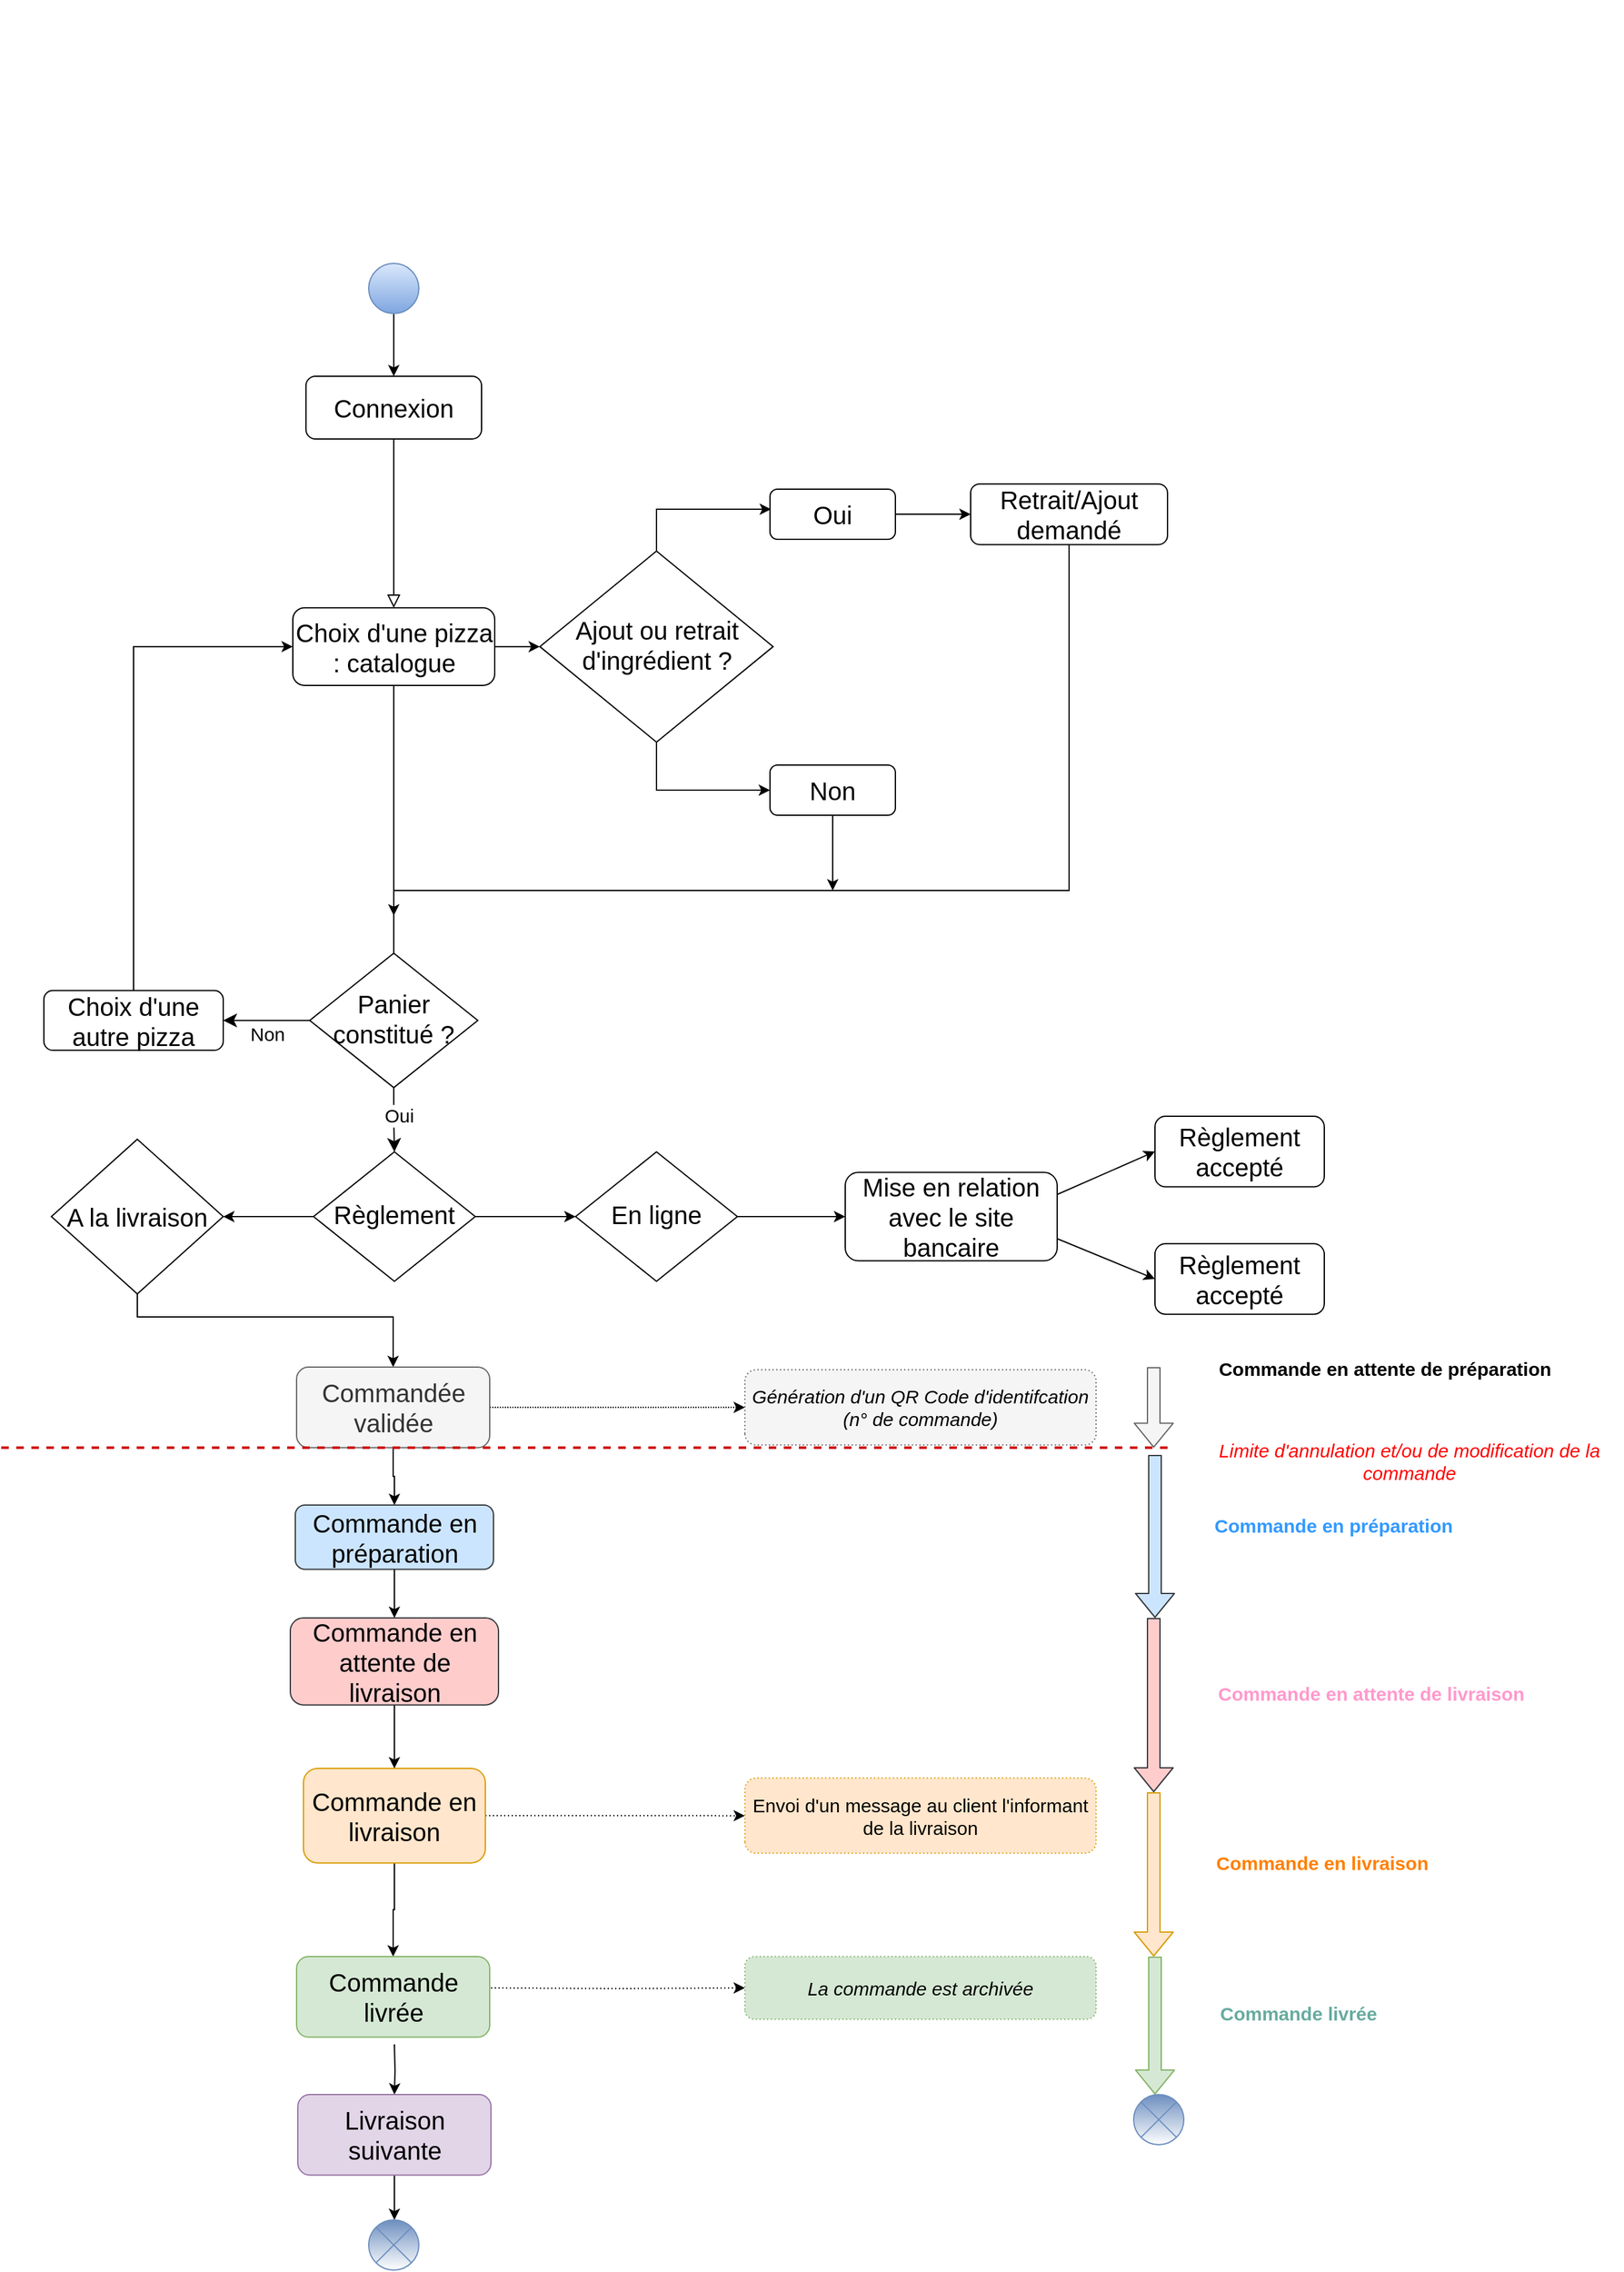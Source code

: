 <mxfile version="13.1.14" type="github">
  <diagram id="C5RBs43oDa-KdzZeNtuy" name="Page-1">
    <mxGraphModel dx="2178" dy="1926" grid="1" gridSize="10" guides="1" tooltips="1" connect="1" arrows="1" fold="1" page="1" pageScale="1" pageWidth="827" pageHeight="1169" math="0" shadow="0">
      <root>
        <mxCell id="WIyWlLk6GJQsqaUBKTNV-0" />
        <mxCell id="WIyWlLk6GJQsqaUBKTNV-1" parent="WIyWlLk6GJQsqaUBKTNV-0" />
        <mxCell id="WIyWlLk6GJQsqaUBKTNV-2" value="" style="rounded=0;html=1;jettySize=auto;orthogonalLoop=1;fontSize=11;endArrow=none;endFill=0;endSize=8;strokeWidth=1;shadow=0;labelBackgroundColor=none;edgeStyle=orthogonalEdgeStyle;" parent="WIyWlLk6GJQsqaUBKTNV-1" source="WIyWlLk6GJQsqaUBKTNV-3" target="WIyWlLk6GJQsqaUBKTNV-6" edge="1">
          <mxGeometry relative="1" as="geometry" />
        </mxCell>
        <mxCell id="Fh5ID8DqyuNmly4tTI_g-8" value="" style="edgeStyle=orthogonalEdgeStyle;rounded=0;orthogonalLoop=1;jettySize=auto;html=1;entryX=0;entryY=0.5;entryDx=0;entryDy=0;" parent="WIyWlLk6GJQsqaUBKTNV-1" source="WIyWlLk6GJQsqaUBKTNV-3" target="Fh5ID8DqyuNmly4tTI_g-9" edge="1">
          <mxGeometry relative="1" as="geometry">
            <mxPoint x="320" y="110" as="targetPoint" />
          </mxGeometry>
        </mxCell>
        <mxCell id="WIyWlLk6GJQsqaUBKTNV-3" value="&lt;font style=&quot;font-size: 20px&quot;&gt;Choix d&#39;une pizza : catalogue&lt;/font&gt;" style="rounded=1;whiteSpace=wrap;html=1;fontSize=12;glass=0;strokeWidth=1;shadow=0;aspect=fixed;" parent="WIyWlLk6GJQsqaUBKTNV-1" vertex="1">
          <mxGeometry x="139.5" y="154.68" width="161" height="61.78" as="geometry" />
        </mxCell>
        <mxCell id="WIyWlLk6GJQsqaUBKTNV-4" value="" style="rounded=0;html=1;jettySize=auto;orthogonalLoop=1;fontSize=11;endArrow=classic;endFill=1;endSize=8;strokeWidth=1;shadow=0;labelBackgroundColor=none;edgeStyle=orthogonalEdgeStyle;" parent="WIyWlLk6GJQsqaUBKTNV-1" source="WIyWlLk6GJQsqaUBKTNV-6" target="WIyWlLk6GJQsqaUBKTNV-10" edge="1">
          <mxGeometry y="20" relative="1" as="geometry">
            <mxPoint as="offset" />
          </mxGeometry>
        </mxCell>
        <mxCell id="G-hIVbg5v9CWW5Yy8Wli-1" value="&lt;font style=&quot;font-size: 15px&quot;&gt;Oui&lt;/font&gt;" style="text;html=1;align=center;verticalAlign=middle;resizable=0;points=[];labelBackgroundColor=#ffffff;" parent="WIyWlLk6GJQsqaUBKTNV-4" vertex="1" connectable="0">
          <mxGeometry x="-0.15" y="4" relative="1" as="geometry">
            <mxPoint as="offset" />
          </mxGeometry>
        </mxCell>
        <mxCell id="WIyWlLk6GJQsqaUBKTNV-5" value="&lt;font style=&quot;font-size: 15px&quot;&gt;Non&lt;/font&gt;" style="edgeStyle=orthogonalEdgeStyle;rounded=0;html=1;jettySize=auto;orthogonalLoop=1;fontSize=11;endArrow=classic;endFill=1;endSize=8;strokeWidth=1;shadow=0;labelBackgroundColor=none;" parent="WIyWlLk6GJQsqaUBKTNV-1" source="WIyWlLk6GJQsqaUBKTNV-6" target="WIyWlLk6GJQsqaUBKTNV-7" edge="1">
          <mxGeometry y="10" relative="1" as="geometry">
            <mxPoint as="offset" />
          </mxGeometry>
        </mxCell>
        <mxCell id="WIyWlLk6GJQsqaUBKTNV-6" value="&lt;font style=&quot;font-size: 20px&quot;&gt;Panier constitué ?&lt;/font&gt;" style="rhombus;whiteSpace=wrap;html=1;shadow=0;fontFamily=Helvetica;fontSize=12;align=center;strokeWidth=1;spacing=6;spacingTop=-4;aspect=fixed;" parent="WIyWlLk6GJQsqaUBKTNV-1" vertex="1">
          <mxGeometry x="153" y="430" width="134" height="107.2" as="geometry" />
        </mxCell>
        <mxCell id="Fh5ID8DqyuNmly4tTI_g-40" style="edgeStyle=orthogonalEdgeStyle;rounded=0;orthogonalLoop=1;jettySize=auto;html=1;exitX=0.5;exitY=0;exitDx=0;exitDy=0;entryX=0;entryY=0.5;entryDx=0;entryDy=0;" parent="WIyWlLk6GJQsqaUBKTNV-1" source="WIyWlLk6GJQsqaUBKTNV-7" target="WIyWlLk6GJQsqaUBKTNV-3" edge="1">
          <mxGeometry relative="1" as="geometry" />
        </mxCell>
        <mxCell id="WIyWlLk6GJQsqaUBKTNV-7" value="&lt;font style=&quot;font-size: 20px&quot;&gt;Choix d&#39;une autre pizza&lt;/font&gt;" style="rounded=1;whiteSpace=wrap;html=1;fontSize=12;glass=0;strokeWidth=1;shadow=0;aspect=fixed;" parent="WIyWlLk6GJQsqaUBKTNV-1" vertex="1">
          <mxGeometry x="-59" y="459.8" width="143" height="47.59" as="geometry" />
        </mxCell>
        <mxCell id="MHTNPu9FD_tJbpRzddWY-10" value="" style="edgeStyle=orthogonalEdgeStyle;rounded=0;orthogonalLoop=1;jettySize=auto;html=1;endArrow=classic;endFill=1;" parent="WIyWlLk6GJQsqaUBKTNV-1" source="WIyWlLk6GJQsqaUBKTNV-10" target="G-hIVbg5v9CWW5Yy8Wli-9" edge="1">
          <mxGeometry relative="1" as="geometry" />
        </mxCell>
        <mxCell id="MHTNPu9FD_tJbpRzddWY-14" value="" style="edgeStyle=orthogonalEdgeStyle;rounded=0;orthogonalLoop=1;jettySize=auto;html=1;endArrow=classic;endFill=1;" parent="WIyWlLk6GJQsqaUBKTNV-1" source="WIyWlLk6GJQsqaUBKTNV-10" target="MHTNPu9FD_tJbpRzddWY-13" edge="1">
          <mxGeometry relative="1" as="geometry" />
        </mxCell>
        <mxCell id="WIyWlLk6GJQsqaUBKTNV-10" value="&lt;font style=&quot;font-size: 20px&quot;&gt;Règlement&lt;/font&gt;" style="rhombus;whiteSpace=wrap;html=1;shadow=0;fontFamily=Helvetica;fontSize=12;align=center;strokeWidth=1;spacing=6;spacingTop=-4;aspect=fixed;" parent="WIyWlLk6GJQsqaUBKTNV-1" vertex="1">
          <mxGeometry x="156" y="588.4" width="129" height="103.2" as="geometry" />
        </mxCell>
        <mxCell id="MHTNPu9FD_tJbpRzddWY-13" value="&lt;font style=&quot;font-size: 20px&quot;&gt;En ligne&lt;/font&gt;" style="rhombus;whiteSpace=wrap;html=1;shadow=0;fontFamily=Helvetica;fontSize=12;align=center;strokeWidth=1;spacing=6;spacingTop=-4;aspect=fixed;" parent="WIyWlLk6GJQsqaUBKTNV-1" vertex="1">
          <mxGeometry x="365" y="588.4" width="129" height="103.2" as="geometry" />
        </mxCell>
        <mxCell id="Fh5ID8DqyuNmly4tTI_g-0" value="&lt;font style=&quot;font-size: 20px&quot;&gt;Connexion&lt;/font&gt;" style="rounded=1;whiteSpace=wrap;html=1;fontSize=12;glass=0;strokeWidth=1;shadow=0;" parent="WIyWlLk6GJQsqaUBKTNV-1" vertex="1">
          <mxGeometry x="150" y="-30" width="140" height="50" as="geometry" />
        </mxCell>
        <mxCell id="Fh5ID8DqyuNmly4tTI_g-6" value="" style="rounded=0;html=1;jettySize=auto;orthogonalLoop=1;fontSize=11;endArrow=block;endFill=0;endSize=8;strokeWidth=1;shadow=0;labelBackgroundColor=none;edgeStyle=orthogonalEdgeStyle;exitX=0.5;exitY=1;exitDx=0;exitDy=0;" parent="WIyWlLk6GJQsqaUBKTNV-1" source="Fh5ID8DqyuNmly4tTI_g-0" target="WIyWlLk6GJQsqaUBKTNV-3" edge="1">
          <mxGeometry y="20" relative="1" as="geometry">
            <mxPoint as="offset" />
            <mxPoint x="260" y="60" as="sourcePoint" />
            <mxPoint x="260" y="100" as="targetPoint" />
          </mxGeometry>
        </mxCell>
        <mxCell id="Fh5ID8DqyuNmly4tTI_g-59" style="edgeStyle=orthogonalEdgeStyle;rounded=0;orthogonalLoop=1;jettySize=auto;html=1;exitX=0.5;exitY=0;exitDx=0;exitDy=0;entryX=0.008;entryY=0.4;entryDx=0;entryDy=0;entryPerimeter=0;startArrow=none;startFill=0;endArrow=classic;endFill=1;" parent="WIyWlLk6GJQsqaUBKTNV-1" source="Fh5ID8DqyuNmly4tTI_g-9" target="Fh5ID8DqyuNmly4tTI_g-49" edge="1">
          <mxGeometry relative="1" as="geometry" />
        </mxCell>
        <mxCell id="MHTNPu9FD_tJbpRzddWY-9" style="edgeStyle=orthogonalEdgeStyle;rounded=0;orthogonalLoop=1;jettySize=auto;html=1;entryX=0;entryY=0.5;entryDx=0;entryDy=0;endArrow=classic;endFill=1;exitX=0.5;exitY=1;exitDx=0;exitDy=0;" parent="WIyWlLk6GJQsqaUBKTNV-1" source="Fh5ID8DqyuNmly4tTI_g-9" target="MHTNPu9FD_tJbpRzddWY-7" edge="1">
          <mxGeometry relative="1" as="geometry">
            <Array as="points">
              <mxPoint x="429" y="300" />
            </Array>
          </mxGeometry>
        </mxCell>
        <mxCell id="Fh5ID8DqyuNmly4tTI_g-9" value="&lt;font style=&quot;font-size: 20px&quot;&gt;Ajout ou retrait d&#39;ingrédient ?&lt;/font&gt;" style="rhombus;whiteSpace=wrap;html=1;shadow=0;fontFamily=Helvetica;fontSize=12;align=center;strokeWidth=1;spacing=6;spacingTop=-4;aspect=fixed;" parent="WIyWlLk6GJQsqaUBKTNV-1" vertex="1">
          <mxGeometry x="336.5" y="109.41" width="186" height="152.32" as="geometry" />
        </mxCell>
        <mxCell id="Fh5ID8DqyuNmly4tTI_g-27" style="edgeStyle=orthogonalEdgeStyle;rounded=0;orthogonalLoop=1;jettySize=auto;html=1;exitX=1;exitY=0.5;exitDx=0;exitDy=0;" parent="WIyWlLk6GJQsqaUBKTNV-1" source="Fh5ID8DqyuNmly4tTI_g-49" target="Fh5ID8DqyuNmly4tTI_g-26" edge="1">
          <mxGeometry relative="1" as="geometry">
            <mxPoint x="416" y="40" as="sourcePoint" />
          </mxGeometry>
        </mxCell>
        <mxCell id="oFlW-LLwgpKPKaPshYfy-18" value="" style="edgeStyle=orthogonalEdgeStyle;rounded=0;orthogonalLoop=1;jettySize=auto;html=1;startArrow=none;startFill=0;endArrow=classic;endFill=1;" edge="1" parent="WIyWlLk6GJQsqaUBKTNV-1" source="Fh5ID8DqyuNmly4tTI_g-26">
          <mxGeometry relative="1" as="geometry">
            <mxPoint x="220" y="400" as="targetPoint" />
            <Array as="points">
              <mxPoint x="758" y="380" />
              <mxPoint x="220" y="380" />
            </Array>
          </mxGeometry>
        </mxCell>
        <mxCell id="Fh5ID8DqyuNmly4tTI_g-26" value="&lt;font style=&quot;font-size: 20px&quot;&gt;Retrait/Ajout demandé&lt;/font&gt;" style="rounded=1;whiteSpace=wrap;html=1;fontSize=12;glass=0;strokeWidth=1;shadow=0;align=center;aspect=fixed;" parent="WIyWlLk6GJQsqaUBKTNV-1" vertex="1">
          <mxGeometry x="680" y="55.82" width="157" height="48.37" as="geometry" />
        </mxCell>
        <mxCell id="Fh5ID8DqyuNmly4tTI_g-49" value="&lt;font style=&quot;font-size: 20px&quot;&gt;Oui&lt;/font&gt;" style="rounded=1;whiteSpace=wrap;html=1;" parent="WIyWlLk6GJQsqaUBKTNV-1" vertex="1">
          <mxGeometry x="520" y="60" width="100" height="40" as="geometry" />
        </mxCell>
        <mxCell id="G-hIVbg5v9CWW5Yy8Wli-13" value="" style="edgeStyle=orthogonalEdgeStyle;rounded=0;orthogonalLoop=1;jettySize=auto;html=1;" parent="WIyWlLk6GJQsqaUBKTNV-1" source="G-hIVbg5v9CWW5Yy8Wli-2" target="G-hIVbg5v9CWW5Yy8Wli-12" edge="1">
          <mxGeometry relative="1" as="geometry" />
        </mxCell>
        <mxCell id="MHTNPu9FD_tJbpRzddWY-20" value="" style="edgeStyle=orthogonalEdgeStyle;rounded=0;orthogonalLoop=1;jettySize=auto;html=1;endArrow=classic;endFill=1;entryX=0.5;entryY=0;entryDx=0;entryDy=0;dashed=1;dashPattern=1 1;" parent="WIyWlLk6GJQsqaUBKTNV-1" source="G-hIVbg5v9CWW5Yy8Wli-2" target="MHTNPu9FD_tJbpRzddWY-18" edge="1">
          <mxGeometry relative="1" as="geometry">
            <mxPoint x="394" y="742.13" as="targetPoint" />
          </mxGeometry>
        </mxCell>
        <mxCell id="G-hIVbg5v9CWW5Yy8Wli-12" value="&lt;font style=&quot;font-size: 20px&quot;&gt;Commande en préparation&lt;/font&gt;" style="rounded=1;whiteSpace=wrap;html=1;direction=north;fillColor=#cce5ff;strokeColor=#36393d;aspect=fixed;" parent="WIyWlLk6GJQsqaUBKTNV-1" vertex="1">
          <mxGeometry x="141.5" y="870" width="158" height="51.28" as="geometry" />
        </mxCell>
        <mxCell id="P_ejqXxA3MmKmbAG34VU-17" value="" style="edgeStyle=orthogonalEdgeStyle;rounded=0;orthogonalLoop=1;jettySize=auto;html=1;strokeWidth=1;fontColor=#9AC7BF;" parent="WIyWlLk6GJQsqaUBKTNV-1" source="P_ejqXxA3MmKmbAG34VU-9" target="P_ejqXxA3MmKmbAG34VU-16" edge="1">
          <mxGeometry relative="1" as="geometry" />
        </mxCell>
        <mxCell id="P_ejqXxA3MmKmbAG34VU-9" value="&lt;font style=&quot;font-size: 20px&quot;&gt;Commande en attente de livraison&lt;/font&gt;" style="rounded=1;whiteSpace=wrap;html=1;direction=north;fillColor=#ffcccc;strokeColor=#36393d;aspect=fixed;" parent="WIyWlLk6GJQsqaUBKTNV-1" vertex="1">
          <mxGeometry x="137.5" y="960" width="166" height="69.32" as="geometry" />
        </mxCell>
        <mxCell id="P_ejqXxA3MmKmbAG34VU-21" value="" style="edgeStyle=orthogonalEdgeStyle;rounded=0;orthogonalLoop=1;jettySize=auto;html=1;strokeWidth=1;fontColor=#FF8000;entryX=1;entryY=0.5;entryDx=0;entryDy=0;" parent="WIyWlLk6GJQsqaUBKTNV-1" source="P_ejqXxA3MmKmbAG34VU-16" target="oFlW-LLwgpKPKaPshYfy-24" edge="1">
          <mxGeometry relative="1" as="geometry">
            <mxPoint x="220.429" y="1210" as="targetPoint" />
          </mxGeometry>
        </mxCell>
        <mxCell id="SvVdULVF1Hvvb6DCQOAH-1" value="" style="edgeStyle=orthogonalEdgeStyle;rounded=0;orthogonalLoop=1;jettySize=auto;html=1;dashed=1;dashPattern=1 2;" parent="WIyWlLk6GJQsqaUBKTNV-1" source="P_ejqXxA3MmKmbAG34VU-16" target="SvVdULVF1Hvvb6DCQOAH-0" edge="1">
          <mxGeometry relative="1" as="geometry" />
        </mxCell>
        <mxCell id="oFlW-LLwgpKPKaPshYfy-23" style="edgeStyle=orthogonalEdgeStyle;rounded=0;orthogonalLoop=1;jettySize=auto;html=1;startArrow=classic;startFill=1;endArrow=none;endFill=0;exitX=1;exitY=0.5;exitDx=0;exitDy=0;" edge="1" parent="WIyWlLk6GJQsqaUBKTNV-1" source="P_ejqXxA3MmKmbAG34VU-9" target="G-hIVbg5v9CWW5Yy8Wli-12">
          <mxGeometry relative="1" as="geometry">
            <mxPoint x="221" y="950" as="sourcePoint" />
          </mxGeometry>
        </mxCell>
        <mxCell id="P_ejqXxA3MmKmbAG34VU-16" value="&lt;font style=&quot;font-size: 20px&quot;&gt;Commande en livraison&lt;/font&gt;" style="rounded=1;whiteSpace=wrap;html=1;direction=north;fillColor=#ffe6cc;strokeColor=#d79b00;aspect=fixed;" parent="WIyWlLk6GJQsqaUBKTNV-1" vertex="1">
          <mxGeometry x="148" y="1080" width="145" height="75.32" as="geometry" />
        </mxCell>
        <mxCell id="SvVdULVF1Hvvb6DCQOAH-0" value="&lt;span style=&quot;font-size: 15px&quot;&gt;Envoi d&#39;un message au client l&#39;informant de la livraison&lt;/span&gt;" style="rounded=1;whiteSpace=wrap;html=1;direction=north;fillColor=#ffe6cc;strokeColor=#d79b00;dashed=1;dashPattern=1 2;" parent="WIyWlLk6GJQsqaUBKTNV-1" vertex="1">
          <mxGeometry x="500" y="1087.66" width="280" height="60" as="geometry" />
        </mxCell>
        <mxCell id="SvVdULVF1Hvvb6DCQOAH-3" value="" style="edgeStyle=orthogonalEdgeStyle;rounded=0;orthogonalLoop=1;jettySize=auto;html=1;dashed=1;dashPattern=1 2;" parent="WIyWlLk6GJQsqaUBKTNV-1" target="SvVdULVF1Hvvb6DCQOAH-2" edge="1">
          <mxGeometry relative="1" as="geometry">
            <mxPoint x="297.5" y="1255" as="sourcePoint" />
          </mxGeometry>
        </mxCell>
        <mxCell id="SvVdULVF1Hvvb6DCQOAH-6" value="" style="edgeStyle=orthogonalEdgeStyle;rounded=0;orthogonalLoop=1;jettySize=auto;html=1;fontColor=#E6D0DE;" parent="WIyWlLk6GJQsqaUBKTNV-1" target="SvVdULVF1Hvvb6DCQOAH-5" edge="1">
          <mxGeometry relative="1" as="geometry">
            <mxPoint x="220.5" y="1300" as="sourcePoint" />
          </mxGeometry>
        </mxCell>
        <mxCell id="SvVdULVF1Hvvb6DCQOAH-7" value="" style="edgeStyle=orthogonalEdgeStyle;rounded=0;orthogonalLoop=1;jettySize=auto;html=1;fontColor=#E6D0DE;" parent="WIyWlLk6GJQsqaUBKTNV-1" source="SvVdULVF1Hvvb6DCQOAH-5" edge="1">
          <mxGeometry relative="1" as="geometry">
            <mxPoint x="220.5" y="1440" as="targetPoint" />
          </mxGeometry>
        </mxCell>
        <mxCell id="SvVdULVF1Hvvb6DCQOAH-5" value="&lt;font style=&quot;font-size: 20px&quot;&gt;Livraison suivante&lt;/font&gt;" style="rounded=1;whiteSpace=wrap;html=1;direction=north;fillColor=#e1d5e7;strokeColor=#9673a6;aspect=fixed;" parent="WIyWlLk6GJQsqaUBKTNV-1" vertex="1">
          <mxGeometry x="143.5" y="1340" width="154" height="64.28" as="geometry" />
        </mxCell>
        <mxCell id="SvVdULVF1Hvvb6DCQOAH-2" value="&lt;i&gt;&lt;font style=&quot;font-size: 15px&quot;&gt;La commande est archivée&lt;/font&gt;&lt;/i&gt;" style="rounded=1;whiteSpace=wrap;html=1;direction=north;fillColor=#d5e8d4;strokeColor=#82b366;dashed=1;dashPattern=1 2;" parent="WIyWlLk6GJQsqaUBKTNV-1" vertex="1">
          <mxGeometry x="500" y="1230" width="280" height="50" as="geometry" />
        </mxCell>
        <mxCell id="oFlW-LLwgpKPKaPshYfy-2" value="" style="edgeStyle=orthogonalEdgeStyle;rounded=0;orthogonalLoop=1;jettySize=auto;html=1;entryX=1;entryY=0.5;entryDx=0;entryDy=0;" edge="1" parent="WIyWlLk6GJQsqaUBKTNV-1" source="G-hIVbg5v9CWW5Yy8Wli-9" target="G-hIVbg5v9CWW5Yy8Wli-2">
          <mxGeometry relative="1" as="geometry">
            <mxPoint x="15.5" y="781.65" as="targetPoint" />
            <Array as="points">
              <mxPoint x="15" y="720" />
              <mxPoint x="220" y="720" />
            </Array>
          </mxGeometry>
        </mxCell>
        <mxCell id="G-hIVbg5v9CWW5Yy8Wli-9" value="&lt;font style=&quot;font-size: 20px&quot;&gt;A la livraison&lt;/font&gt;" style="rhombus;whiteSpace=wrap;html=1;aspect=fixed;" parent="WIyWlLk6GJQsqaUBKTNV-1" vertex="1">
          <mxGeometry x="-53" y="578.35" width="137" height="123.3" as="geometry" />
        </mxCell>
        <mxCell id="G-hIVbg5v9CWW5Yy8Wli-20" value="&lt;font color=&quot;#ff0000&quot; style=&quot;font-size: 15px&quot;&gt;Limite d&#39;annulation et/ou de modification de la commande&lt;br&gt;&lt;/font&gt;" style="text;html=1;strokeColor=none;fillColor=none;align=center;verticalAlign=middle;whiteSpace=wrap;rounded=0;fontStyle=2;dashed=1;" parent="WIyWlLk6GJQsqaUBKTNV-1" vertex="1">
          <mxGeometry x="860" y="810" width="340" height="50" as="geometry" />
        </mxCell>
        <mxCell id="P_ejqXxA3MmKmbAG34VU-2" value="" style="edgeStyle=orthogonalEdgeStyle;rounded=0;orthogonalLoop=1;jettySize=auto;html=1;" parent="WIyWlLk6GJQsqaUBKTNV-1" source="P_ejqXxA3MmKmbAG34VU-1" target="Fh5ID8DqyuNmly4tTI_g-0" edge="1">
          <mxGeometry relative="1" as="geometry" />
        </mxCell>
        <mxCell id="P_ejqXxA3MmKmbAG34VU-1" value="" style="ellipse;whiteSpace=wrap;html=1;aspect=fixed;fillColor=#dae8fc;gradientColor=#7ea6e0;strokeColor=#6c8ebf;" parent="WIyWlLk6GJQsqaUBKTNV-1" vertex="1">
          <mxGeometry x="200" y="-120" width="40" height="40" as="geometry" />
        </mxCell>
        <mxCell id="P_ejqXxA3MmKmbAG34VU-4" value="" style="shape=flexArrow;endArrow=classic;html=1;fillColor=#cce5ff;strokeColor=#36393d;" parent="WIyWlLk6GJQsqaUBKTNV-1" edge="1">
          <mxGeometry width="50" height="50" relative="1" as="geometry">
            <mxPoint x="827" y="830" as="sourcePoint" />
            <mxPoint x="827" y="960" as="targetPoint" />
          </mxGeometry>
        </mxCell>
        <mxCell id="P_ejqXxA3MmKmbAG34VU-5" value="&lt;font style=&quot;font-size: 15px&quot;&gt;Commande en attente de préparation&lt;/font&gt;" style="text;html=1;align=center;verticalAlign=middle;resizable=0;points=[];labelBackgroundColor=#ffffff;rotation=0;fontStyle=1" parent="P_ejqXxA3MmKmbAG34VU-4" vertex="1" connectable="0">
          <mxGeometry x="-0.73" y="4" relative="1" as="geometry">
            <mxPoint x="179" y="-86.87" as="offset" />
          </mxGeometry>
        </mxCell>
        <mxCell id="P_ejqXxA3MmKmbAG34VU-11" value="" style="shape=flexArrow;endArrow=classic;html=1;fillColor=#f5f5f5;strokeColor=#666666;" parent="WIyWlLk6GJQsqaUBKTNV-1" edge="1">
          <mxGeometry width="50" height="50" relative="1" as="geometry">
            <mxPoint x="826" y="760" as="sourcePoint" />
            <mxPoint x="826" y="824.26" as="targetPoint" />
          </mxGeometry>
        </mxCell>
        <mxCell id="P_ejqXxA3MmKmbAG34VU-12" value="&lt;font style=&quot;font-size: 15px&quot;&gt;Commande en préparation&lt;/font&gt;" style="text;html=1;align=center;verticalAlign=middle;resizable=0;points=[];labelBackgroundColor=#ffffff;rotation=0;fontColor=#3399FF;fontStyle=1" parent="P_ejqXxA3MmKmbAG34VU-11" vertex="1" connectable="0">
          <mxGeometry x="-0.73" y="4" relative="1" as="geometry">
            <mxPoint x="139" y="117.07" as="offset" />
          </mxGeometry>
        </mxCell>
        <mxCell id="P_ejqXxA3MmKmbAG34VU-13" value="" style="shape=flexArrow;endArrow=classic;html=1;fillColor=#ffcccc;strokeColor=#36393d;" parent="WIyWlLk6GJQsqaUBKTNV-1" edge="1">
          <mxGeometry width="50" height="50" relative="1" as="geometry">
            <mxPoint x="826" y="960" as="sourcePoint" />
            <mxPoint x="826" y="1099" as="targetPoint" />
          </mxGeometry>
        </mxCell>
        <mxCell id="P_ejqXxA3MmKmbAG34VU-15" value="&lt;font style=&quot;font-size: 15px&quot;&gt;Commande en attente de livraison&lt;/font&gt;" style="text;html=1;align=center;verticalAlign=middle;resizable=0;points=[];labelBackgroundColor=#ffffff;rotation=0;fontColor=#FF99CC;fontStyle=1" parent="P_ejqXxA3MmKmbAG34VU-13" vertex="1" connectable="0">
          <mxGeometry x="0.093" y="10" relative="1" as="geometry">
            <mxPoint x="163" y="-16" as="offset" />
          </mxGeometry>
        </mxCell>
        <mxCell id="P_ejqXxA3MmKmbAG34VU-18" value="" style="shape=flexArrow;endArrow=classic;html=1;fillColor=#ffe6cc;strokeColor=#d79b00;" parent="WIyWlLk6GJQsqaUBKTNV-1" edge="1">
          <mxGeometry width="50" height="50" relative="1" as="geometry">
            <mxPoint x="826" y="1099" as="sourcePoint" />
            <mxPoint x="826" y="1230" as="targetPoint" />
          </mxGeometry>
        </mxCell>
        <mxCell id="P_ejqXxA3MmKmbAG34VU-19" value="&lt;font style=&quot;font-size: 15px&quot;&gt;Commande en livraison&lt;/font&gt;" style="text;html=1;align=center;verticalAlign=middle;resizable=0;points=[];labelBackgroundColor=#ffffff;rotation=0;fontColor=#FF8000;fontStyle=1" parent="P_ejqXxA3MmKmbAG34VU-18" vertex="1" connectable="0">
          <mxGeometry x="0.093" y="10" relative="1" as="geometry">
            <mxPoint x="124" y="-15.33" as="offset" />
          </mxGeometry>
        </mxCell>
        <mxCell id="SvVdULVF1Hvvb6DCQOAH-8" value="" style="shape=flexArrow;endArrow=classic;html=1;fillColor=#d5e8d4;strokeColor=#82b366;" parent="WIyWlLk6GJQsqaUBKTNV-1" edge="1">
          <mxGeometry width="50" height="50" relative="1" as="geometry">
            <mxPoint x="827" y="1230" as="sourcePoint" />
            <mxPoint x="827" y="1340" as="targetPoint" />
          </mxGeometry>
        </mxCell>
        <mxCell id="SvVdULVF1Hvvb6DCQOAH-9" value="&lt;font style=&quot;font-size: 15px&quot;&gt;Commande livrée&lt;/font&gt;" style="text;html=1;align=center;verticalAlign=middle;resizable=0;points=[];labelBackgroundColor=#ffffff;rotation=0;fontColor=#67AB9F;fontStyle=1" parent="SvVdULVF1Hvvb6DCQOAH-8" vertex="1" connectable="0">
          <mxGeometry x="0.093" y="10" relative="1" as="geometry">
            <mxPoint x="104" y="-15.33" as="offset" />
          </mxGeometry>
        </mxCell>
        <mxCell id="SvVdULVF1Hvvb6DCQOAH-13" value="&lt;font color=&quot;#000000&quot; style=&quot;font-size: 28px&quot;&gt;&lt;b&gt;&lt;br&gt;&lt;/b&gt;&lt;/font&gt;" style="text;html=1;strokeColor=none;fillColor=none;align=center;verticalAlign=middle;whiteSpace=wrap;rounded=0;fontColor=#FF99CC;" parent="WIyWlLk6GJQsqaUBKTNV-1" vertex="1">
          <mxGeometry x="170" y="-330" width="590" height="110" as="geometry" />
        </mxCell>
        <mxCell id="MHTNPu9FD_tJbpRzddWY-6" value="" style="endArrow=classic;html=1;exitX=0.5;exitY=1;exitDx=0;exitDy=0;" parent="WIyWlLk6GJQsqaUBKTNV-1" edge="1">
          <mxGeometry width="50" height="50" relative="1" as="geometry">
            <mxPoint x="570" y="320" as="sourcePoint" />
            <mxPoint x="570" y="380" as="targetPoint" />
          </mxGeometry>
        </mxCell>
        <mxCell id="MHTNPu9FD_tJbpRzddWY-7" value="&lt;font style=&quot;font-size: 20px&quot;&gt;Non&lt;/font&gt;" style="rounded=1;whiteSpace=wrap;html=1;" parent="WIyWlLk6GJQsqaUBKTNV-1" vertex="1">
          <mxGeometry x="520" y="280" width="100" height="40" as="geometry" />
        </mxCell>
        <mxCell id="oFlW-LLwgpKPKaPshYfy-7" value="" style="edgeStyle=orthogonalEdgeStyle;rounded=0;orthogonalLoop=1;jettySize=auto;html=1;entryX=1;entryY=0.5;entryDx=0;entryDy=0;startArrow=classic;startFill=1;endArrow=none;endFill=0;" edge="1" parent="WIyWlLk6GJQsqaUBKTNV-1" source="oFlW-LLwgpKPKaPshYfy-5" target="MHTNPu9FD_tJbpRzddWY-13">
          <mxGeometry relative="1" as="geometry">
            <mxPoint x="520" y="640" as="targetPoint" />
          </mxGeometry>
        </mxCell>
        <mxCell id="oFlW-LLwgpKPKaPshYfy-5" value="&lt;font style=&quot;font-size: 20px&quot;&gt;Mise en relation avec le site bancaire&lt;/font&gt;" style="rounded=1;whiteSpace=wrap;html=1;direction=north;aspect=fixed;" vertex="1" parent="WIyWlLk6GJQsqaUBKTNV-1">
          <mxGeometry x="580" y="604.72" width="169" height="70.56" as="geometry" />
        </mxCell>
        <mxCell id="oFlW-LLwgpKPKaPshYfy-8" value="&lt;span style=&quot;font-size: 20px&quot;&gt;Règlement accepté&lt;/span&gt;" style="rounded=1;whiteSpace=wrap;html=1;direction=north;aspect=fixed;" vertex="1" parent="WIyWlLk6GJQsqaUBKTNV-1">
          <mxGeometry x="827" y="560" width="135" height="56.28" as="geometry" />
        </mxCell>
        <mxCell id="oFlW-LLwgpKPKaPshYfy-10" value="" style="endArrow=classic;html=1;entryX=0.5;entryY=0;entryDx=0;entryDy=0;exitX=0.75;exitY=1;exitDx=0;exitDy=0;" edge="1" parent="WIyWlLk6GJQsqaUBKTNV-1" source="oFlW-LLwgpKPKaPshYfy-5" target="oFlW-LLwgpKPKaPshYfy-8">
          <mxGeometry width="50" height="50" relative="1" as="geometry">
            <mxPoint x="690" y="550" as="sourcePoint" />
            <mxPoint x="740" y="500" as="targetPoint" />
          </mxGeometry>
        </mxCell>
        <mxCell id="oFlW-LLwgpKPKaPshYfy-11" value="&lt;span style=&quot;font-size: 20px&quot;&gt;Règlement accepté&lt;/span&gt;" style="rounded=1;whiteSpace=wrap;html=1;direction=north;aspect=fixed;" vertex="1" parent="WIyWlLk6GJQsqaUBKTNV-1">
          <mxGeometry x="827" y="661.59" width="135" height="56.28" as="geometry" />
        </mxCell>
        <mxCell id="oFlW-LLwgpKPKaPshYfy-12" value="" style="endArrow=classic;html=1;entryX=0.5;entryY=0;entryDx=0;entryDy=0;exitX=0.25;exitY=1;exitDx=0;exitDy=0;" edge="1" parent="WIyWlLk6GJQsqaUBKTNV-1" source="oFlW-LLwgpKPKaPshYfy-5" target="oFlW-LLwgpKPKaPshYfy-11">
          <mxGeometry width="50" height="50" relative="1" as="geometry">
            <mxPoint x="690" y="550" as="sourcePoint" />
            <mxPoint x="740" y="500" as="targetPoint" />
          </mxGeometry>
        </mxCell>
        <mxCell id="oFlW-LLwgpKPKaPshYfy-19" value="" style="shape=sumEllipse;perimeter=ellipsePerimeter;whiteSpace=wrap;html=1;backgroundOutline=1;aspect=fixed;fillColor=#6C8EBF;strokeColor=#6C8EBF;gradientColor=#ffffff;" vertex="1" parent="WIyWlLk6GJQsqaUBKTNV-1">
          <mxGeometry x="200" y="1440" width="40" height="40" as="geometry" />
        </mxCell>
        <mxCell id="oFlW-LLwgpKPKaPshYfy-21" value="" style="shape=sumEllipse;perimeter=ellipsePerimeter;whiteSpace=wrap;html=1;backgroundOutline=1;aspect=fixed;fillColor=#6C8EBF;strokeColor=#6C8EBF;gradientColor=#ffffff;" vertex="1" parent="WIyWlLk6GJQsqaUBKTNV-1">
          <mxGeometry x="810" y="1340" width="40" height="40" as="geometry" />
        </mxCell>
        <mxCell id="oFlW-LLwgpKPKaPshYfy-24" value="&lt;font style=&quot;font-size: 20px&quot;&gt;Commande livrée&lt;/font&gt;" style="rounded=1;whiteSpace=wrap;html=1;direction=north;fillColor=#d5e8d4;strokeColor=#82b366;aspect=fixed;" vertex="1" parent="WIyWlLk6GJQsqaUBKTNV-1">
          <mxGeometry x="142.5" y="1230" width="154" height="64.28" as="geometry" />
        </mxCell>
        <mxCell id="G-hIVbg5v9CWW5Yy8Wli-2" value="&lt;font style=&quot;font-size: 20px&quot;&gt;Commandée validée&lt;/font&gt;" style="rounded=1;whiteSpace=wrap;html=1;direction=north;fillColor=#f5f5f5;strokeColor=#666666;fontColor=#333333;aspect=fixed;" parent="WIyWlLk6GJQsqaUBKTNV-1" vertex="1">
          <mxGeometry x="142.5" y="760" width="154" height="64.26" as="geometry" />
        </mxCell>
        <mxCell id="MHTNPu9FD_tJbpRzddWY-18" value="&lt;i&gt;&lt;font style=&quot;font-size: 15px&quot;&gt;Génération d&#39;un QR Code d&#39;identifcation (n° de commande)&lt;/font&gt;&lt;/i&gt;" style="rounded=1;whiteSpace=wrap;html=1;direction=north;fillColor=#F5F5F5;strokeColor=#666666;dashed=1;dashPattern=1 2;" parent="WIyWlLk6GJQsqaUBKTNV-1" vertex="1">
          <mxGeometry x="500" y="762.13" width="280" height="60" as="geometry" />
        </mxCell>
        <mxCell id="oFlW-LLwgpKPKaPshYfy-35" value="" style="endArrow=none;html=1;dashed=1;strokeColor=#CC0000;strokeWidth=2;" edge="1" parent="WIyWlLk6GJQsqaUBKTNV-1">
          <mxGeometry width="50" height="50" relative="1" as="geometry">
            <mxPoint x="-93" y="824.26" as="sourcePoint" />
            <mxPoint x="837" y="824.26" as="targetPoint" />
          </mxGeometry>
        </mxCell>
      </root>
    </mxGraphModel>
  </diagram>
</mxfile>
